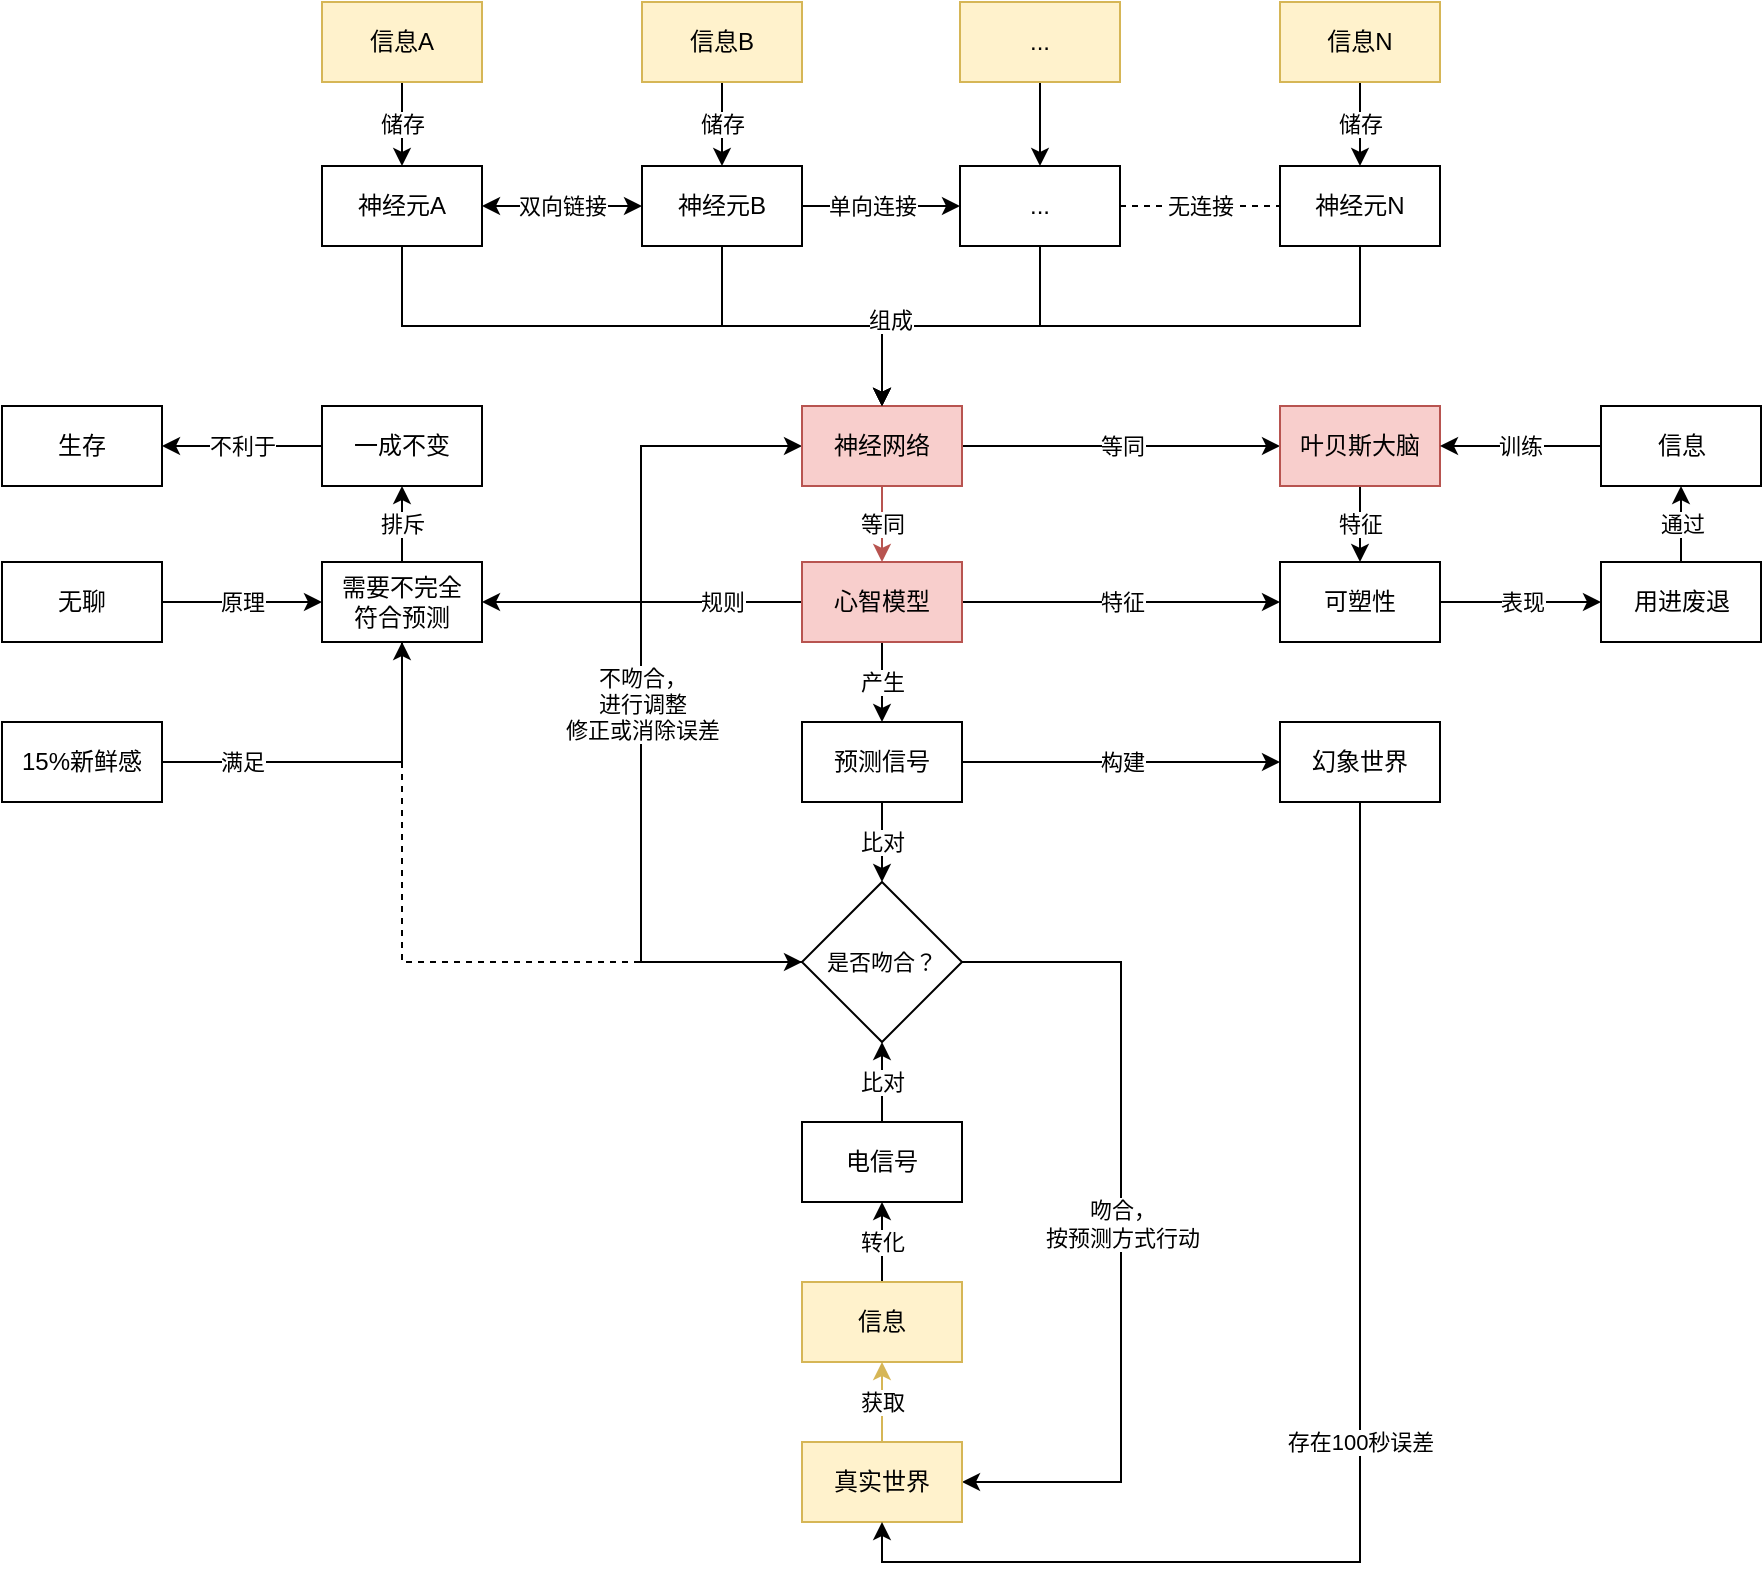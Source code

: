 <mxfile version="23.0.2" type="github">
  <diagram name="第 1 页" id="XvF2aFDsFJZ21GPqTzCf">
    <mxGraphModel dx="1434" dy="4253" grid="1" gridSize="10" guides="1" tooltips="1" connect="1" arrows="1" fold="1" page="1" pageScale="1" pageWidth="827" pageHeight="1169" math="0" shadow="0">
      <root>
        <mxCell id="0" />
        <mxCell id="1" parent="0" />
        <mxCell id="URVeLnV5q5m96tv4H8P8-46" value="转化" style="edgeStyle=orthogonalEdgeStyle;rounded=0;orthogonalLoop=1;jettySize=auto;html=1;" edge="1" parent="1" source="URVeLnV5q5m96tv4H8P8-2" target="URVeLnV5q5m96tv4H8P8-3">
          <mxGeometry relative="1" as="geometry" />
        </mxCell>
        <mxCell id="URVeLnV5q5m96tv4H8P8-2" value="信息" style="rounded=0;whiteSpace=wrap;html=1;fillColor=#fff2cc;strokeColor=#d6b656;" vertex="1" parent="1">
          <mxGeometry x="680" y="-2760" width="80" height="40" as="geometry" />
        </mxCell>
        <mxCell id="URVeLnV5q5m96tv4H8P8-47" value="比对" style="edgeStyle=orthogonalEdgeStyle;rounded=0;orthogonalLoop=1;jettySize=auto;html=1;" edge="1" parent="1" source="URVeLnV5q5m96tv4H8P8-3" target="URVeLnV5q5m96tv4H8P8-10">
          <mxGeometry relative="1" as="geometry" />
        </mxCell>
        <mxCell id="URVeLnV5q5m96tv4H8P8-3" value="电信号" style="rounded=0;whiteSpace=wrap;html=1;" vertex="1" parent="1">
          <mxGeometry x="680" y="-2840" width="80" height="40" as="geometry" />
        </mxCell>
        <mxCell id="URVeLnV5q5m96tv4H8P8-49" value="不吻合，&lt;br&gt;进行调整&lt;br&gt;修正或消除误差" style="edgeStyle=orthogonalEdgeStyle;rounded=0;orthogonalLoop=1;jettySize=auto;html=1;entryX=0;entryY=0.5;entryDx=0;entryDy=0;" edge="1" parent="1" source="URVeLnV5q5m96tv4H8P8-10" target="URVeLnV5q5m96tv4H8P8-14">
          <mxGeometry x="0.002" relative="1" as="geometry">
            <Array as="points">
              <mxPoint x="599.5" y="-2920" />
              <mxPoint x="599.5" y="-3178" />
            </Array>
            <mxPoint as="offset" />
          </mxGeometry>
        </mxCell>
        <mxCell id="URVeLnV5q5m96tv4H8P8-54" value="吻合，&lt;br&gt;按预测方式行动" style="edgeStyle=orthogonalEdgeStyle;rounded=0;orthogonalLoop=1;jettySize=auto;html=1;entryX=1;entryY=0.5;entryDx=0;entryDy=0;" edge="1" parent="1" source="URVeLnV5q5m96tv4H8P8-10" target="URVeLnV5q5m96tv4H8P8-52">
          <mxGeometry x="0.002" relative="1" as="geometry">
            <Array as="points">
              <mxPoint x="839.5" y="-2920" />
              <mxPoint x="839.5" y="-2660" />
            </Array>
            <mxPoint as="offset" />
          </mxGeometry>
        </mxCell>
        <mxCell id="URVeLnV5q5m96tv4H8P8-10" value="是否吻合？" style="rhombus;whiteSpace=wrap;html=1;fontFamily=Helvetica;fontSize=11;fontColor=default;" vertex="1" parent="1">
          <mxGeometry x="680" y="-2960" width="80" height="80" as="geometry" />
        </mxCell>
        <mxCell id="URVeLnV5q5m96tv4H8P8-18" value="双向链接" style="edgeStyle=orthogonalEdgeStyle;rounded=0;orthogonalLoop=1;jettySize=auto;html=1;entryX=0;entryY=0.5;entryDx=0;entryDy=0;strokeColor=default;startArrow=classic;startFill=1;" edge="1" parent="1" source="URVeLnV5q5m96tv4H8P8-13" target="URVeLnV5q5m96tv4H8P8-15">
          <mxGeometry relative="1" as="geometry" />
        </mxCell>
        <mxCell id="URVeLnV5q5m96tv4H8P8-34" style="edgeStyle=orthogonalEdgeStyle;rounded=0;orthogonalLoop=1;jettySize=auto;html=1;entryX=0.5;entryY=0;entryDx=0;entryDy=0;" edge="1" parent="1" source="URVeLnV5q5m96tv4H8P8-13" target="URVeLnV5q5m96tv4H8P8-14">
          <mxGeometry relative="1" as="geometry">
            <Array as="points">
              <mxPoint x="480" y="-3238" />
              <mxPoint x="720" y="-3238" />
            </Array>
          </mxGeometry>
        </mxCell>
        <mxCell id="URVeLnV5q5m96tv4H8P8-13" value="神经元A" style="rounded=0;whiteSpace=wrap;html=1;" vertex="1" parent="1">
          <mxGeometry x="440" y="-3318" width="80" height="40" as="geometry" />
        </mxCell>
        <mxCell id="URVeLnV5q5m96tv4H8P8-42" value="等同" style="edgeStyle=orthogonalEdgeStyle;rounded=0;orthogonalLoop=1;jettySize=auto;html=1;fillColor=#f8cecc;strokeColor=#b85450;" edge="1" parent="1" source="URVeLnV5q5m96tv4H8P8-14" target="URVeLnV5q5m96tv4H8P8-41">
          <mxGeometry relative="1" as="geometry" />
        </mxCell>
        <mxCell id="URVeLnV5q5m96tv4H8P8-65" value="等同" style="edgeStyle=orthogonalEdgeStyle;rounded=0;orthogonalLoop=1;jettySize=auto;html=1;entryX=0;entryY=0.5;entryDx=0;entryDy=0;" edge="1" parent="1" source="URVeLnV5q5m96tv4H8P8-14" target="URVeLnV5q5m96tv4H8P8-64">
          <mxGeometry relative="1" as="geometry" />
        </mxCell>
        <mxCell id="URVeLnV5q5m96tv4H8P8-14" value="神经网络" style="rounded=0;whiteSpace=wrap;html=1;fillColor=#f8cecc;strokeColor=#b85450;" vertex="1" parent="1">
          <mxGeometry x="680" y="-3198" width="80" height="40" as="geometry" />
        </mxCell>
        <mxCell id="URVeLnV5q5m96tv4H8P8-35" style="edgeStyle=orthogonalEdgeStyle;rounded=0;orthogonalLoop=1;jettySize=auto;html=1;entryX=0.5;entryY=0;entryDx=0;entryDy=0;" edge="1" parent="1" source="URVeLnV5q5m96tv4H8P8-15" target="URVeLnV5q5m96tv4H8P8-14">
          <mxGeometry relative="1" as="geometry" />
        </mxCell>
        <mxCell id="URVeLnV5q5m96tv4H8P8-38" value="" style="edgeStyle=orthogonalEdgeStyle;rounded=0;orthogonalLoop=1;jettySize=auto;html=1;" edge="1" parent="1" source="URVeLnV5q5m96tv4H8P8-15" target="URVeLnV5q5m96tv4H8P8-23">
          <mxGeometry relative="1" as="geometry" />
        </mxCell>
        <mxCell id="URVeLnV5q5m96tv4H8P8-40" value="单向连接" style="edgeLabel;html=1;align=center;verticalAlign=middle;resizable=0;points=[];" vertex="1" connectable="0" parent="URVeLnV5q5m96tv4H8P8-38">
          <mxGeometry x="-0.114" relative="1" as="geometry">
            <mxPoint as="offset" />
          </mxGeometry>
        </mxCell>
        <mxCell id="URVeLnV5q5m96tv4H8P8-15" value="神经元B" style="rounded=0;whiteSpace=wrap;html=1;" vertex="1" parent="1">
          <mxGeometry x="600" y="-3318" width="80" height="40" as="geometry" />
        </mxCell>
        <mxCell id="URVeLnV5q5m96tv4H8P8-17" value="储存" style="edgeStyle=orthogonalEdgeStyle;rounded=0;orthogonalLoop=1;jettySize=auto;html=1;" edge="1" parent="1" source="URVeLnV5q5m96tv4H8P8-16" target="URVeLnV5q5m96tv4H8P8-13">
          <mxGeometry relative="1" as="geometry" />
        </mxCell>
        <mxCell id="URVeLnV5q5m96tv4H8P8-16" value="信息A" style="rounded=0;whiteSpace=wrap;html=1;fillColor=#fff2cc;strokeColor=#d6b656;" vertex="1" parent="1">
          <mxGeometry x="440" y="-3400" width="80" height="40" as="geometry" />
        </mxCell>
        <mxCell id="URVeLnV5q5m96tv4H8P8-22" value="储存" style="edgeStyle=orthogonalEdgeStyle;rounded=0;orthogonalLoop=1;jettySize=auto;html=1;" edge="1" parent="1" source="URVeLnV5q5m96tv4H8P8-21" target="URVeLnV5q5m96tv4H8P8-15">
          <mxGeometry relative="1" as="geometry" />
        </mxCell>
        <mxCell id="URVeLnV5q5m96tv4H8P8-21" value="信息B" style="rounded=0;whiteSpace=wrap;html=1;fillColor=#fff2cc;strokeColor=#d6b656;" vertex="1" parent="1">
          <mxGeometry x="600" y="-3400" width="80" height="40" as="geometry" />
        </mxCell>
        <mxCell id="URVeLnV5q5m96tv4H8P8-36" style="edgeStyle=orthogonalEdgeStyle;rounded=0;orthogonalLoop=1;jettySize=auto;html=1;entryX=0.5;entryY=0;entryDx=0;entryDy=0;" edge="1" parent="1" source="URVeLnV5q5m96tv4H8P8-23" target="URVeLnV5q5m96tv4H8P8-14">
          <mxGeometry relative="1" as="geometry" />
        </mxCell>
        <mxCell id="URVeLnV5q5m96tv4H8P8-39" value="无连接" style="edgeStyle=orthogonalEdgeStyle;rounded=0;orthogonalLoop=1;jettySize=auto;html=1;endArrow=none;endFill=0;dashed=1;" edge="1" parent="1" source="URVeLnV5q5m96tv4H8P8-23" target="URVeLnV5q5m96tv4H8P8-25">
          <mxGeometry relative="1" as="geometry" />
        </mxCell>
        <mxCell id="URVeLnV5q5m96tv4H8P8-23" value="..." style="rounded=0;whiteSpace=wrap;html=1;" vertex="1" parent="1">
          <mxGeometry x="759" y="-3318" width="80" height="40" as="geometry" />
        </mxCell>
        <mxCell id="URVeLnV5q5m96tv4H8P8-37" style="edgeStyle=orthogonalEdgeStyle;rounded=0;orthogonalLoop=1;jettySize=auto;html=1;entryX=0.5;entryY=0;entryDx=0;entryDy=0;" edge="1" parent="1" source="URVeLnV5q5m96tv4H8P8-25" target="URVeLnV5q5m96tv4H8P8-14">
          <mxGeometry relative="1" as="geometry">
            <Array as="points">
              <mxPoint x="959" y="-3238" />
              <mxPoint x="720" y="-3238" />
            </Array>
          </mxGeometry>
        </mxCell>
        <mxCell id="URVeLnV5q5m96tv4H8P8-56" value="组成" style="edgeLabel;html=1;align=center;verticalAlign=middle;resizable=0;points=[];" vertex="1" connectable="0" parent="URVeLnV5q5m96tv4H8P8-37">
          <mxGeometry x="0.746" y="-2" relative="1" as="geometry">
            <mxPoint x="3" y="-1" as="offset" />
          </mxGeometry>
        </mxCell>
        <mxCell id="URVeLnV5q5m96tv4H8P8-25" value="神经元N" style="rounded=0;whiteSpace=wrap;html=1;" vertex="1" parent="1">
          <mxGeometry x="919" y="-3318" width="80" height="40" as="geometry" />
        </mxCell>
        <mxCell id="URVeLnV5q5m96tv4H8P8-29" value="储存" style="edgeStyle=orthogonalEdgeStyle;rounded=0;orthogonalLoop=1;jettySize=auto;html=1;" edge="1" parent="1" source="URVeLnV5q5m96tv4H8P8-26" target="URVeLnV5q5m96tv4H8P8-25">
          <mxGeometry relative="1" as="geometry" />
        </mxCell>
        <mxCell id="URVeLnV5q5m96tv4H8P8-26" value="信息N" style="rounded=0;whiteSpace=wrap;html=1;fillColor=#fff2cc;strokeColor=#d6b656;" vertex="1" parent="1">
          <mxGeometry x="919" y="-3400" width="80" height="40" as="geometry" />
        </mxCell>
        <mxCell id="URVeLnV5q5m96tv4H8P8-28" value="" style="edgeStyle=orthogonalEdgeStyle;rounded=0;orthogonalLoop=1;jettySize=auto;html=1;" edge="1" parent="1" source="URVeLnV5q5m96tv4H8P8-27" target="URVeLnV5q5m96tv4H8P8-23">
          <mxGeometry relative="1" as="geometry" />
        </mxCell>
        <mxCell id="URVeLnV5q5m96tv4H8P8-27" value="..." style="rounded=0;whiteSpace=wrap;html=1;fillColor=#fff2cc;strokeColor=#d6b656;" vertex="1" parent="1">
          <mxGeometry x="759" y="-3400" width="80" height="40" as="geometry" />
        </mxCell>
        <mxCell id="URVeLnV5q5m96tv4H8P8-44" value="产生" style="edgeStyle=orthogonalEdgeStyle;rounded=0;orthogonalLoop=1;jettySize=auto;html=1;" edge="1" parent="1" source="URVeLnV5q5m96tv4H8P8-41" target="URVeLnV5q5m96tv4H8P8-43">
          <mxGeometry relative="1" as="geometry" />
        </mxCell>
        <mxCell id="URVeLnV5q5m96tv4H8P8-66" value="特征" style="edgeStyle=orthogonalEdgeStyle;rounded=0;orthogonalLoop=1;jettySize=auto;html=1;entryX=0;entryY=0.5;entryDx=0;entryDy=0;" edge="1" parent="1" source="URVeLnV5q5m96tv4H8P8-41" target="URVeLnV5q5m96tv4H8P8-63">
          <mxGeometry relative="1" as="geometry" />
        </mxCell>
        <mxCell id="URVeLnV5q5m96tv4H8P8-89" style="edgeStyle=orthogonalEdgeStyle;rounded=0;orthogonalLoop=1;jettySize=auto;html=1;entryX=1;entryY=0.5;entryDx=0;entryDy=0;" edge="1" parent="1" source="URVeLnV5q5m96tv4H8P8-41" target="URVeLnV5q5m96tv4H8P8-85">
          <mxGeometry relative="1" as="geometry" />
        </mxCell>
        <mxCell id="URVeLnV5q5m96tv4H8P8-91" value="规则" style="edgeLabel;html=1;align=center;verticalAlign=middle;resizable=0;points=[];" vertex="1" connectable="0" parent="URVeLnV5q5m96tv4H8P8-89">
          <mxGeometry x="-0.5" relative="1" as="geometry">
            <mxPoint as="offset" />
          </mxGeometry>
        </mxCell>
        <mxCell id="URVeLnV5q5m96tv4H8P8-41" value="心智模型" style="rounded=0;whiteSpace=wrap;html=1;fillColor=#f8cecc;strokeColor=#b85450;" vertex="1" parent="1">
          <mxGeometry x="680" y="-3120" width="80" height="40" as="geometry" />
        </mxCell>
        <mxCell id="URVeLnV5q5m96tv4H8P8-45" value="比对" style="edgeStyle=orthogonalEdgeStyle;rounded=0;orthogonalLoop=1;jettySize=auto;html=1;" edge="1" parent="1" source="URVeLnV5q5m96tv4H8P8-43" target="URVeLnV5q5m96tv4H8P8-10">
          <mxGeometry relative="1" as="geometry" />
        </mxCell>
        <mxCell id="URVeLnV5q5m96tv4H8P8-60" value="构建" style="edgeStyle=orthogonalEdgeStyle;rounded=0;orthogonalLoop=1;jettySize=auto;html=1;entryX=0;entryY=0.5;entryDx=0;entryDy=0;" edge="1" parent="1" source="URVeLnV5q5m96tv4H8P8-43" target="URVeLnV5q5m96tv4H8P8-59">
          <mxGeometry relative="1" as="geometry" />
        </mxCell>
        <mxCell id="URVeLnV5q5m96tv4H8P8-43" value="预测信号" style="rounded=0;whiteSpace=wrap;html=1;" vertex="1" parent="1">
          <mxGeometry x="680" y="-3040" width="80" height="40" as="geometry" />
        </mxCell>
        <mxCell id="URVeLnV5q5m96tv4H8P8-53" value="获取" style="edgeStyle=orthogonalEdgeStyle;rounded=0;orthogonalLoop=1;jettySize=auto;html=1;fillColor=#fff2cc;strokeColor=#d6b656;" edge="1" parent="1" source="URVeLnV5q5m96tv4H8P8-52" target="URVeLnV5q5m96tv4H8P8-2">
          <mxGeometry relative="1" as="geometry" />
        </mxCell>
        <mxCell id="URVeLnV5q5m96tv4H8P8-52" value="真实世界" style="rounded=0;whiteSpace=wrap;html=1;fillColor=#fff2cc;strokeColor=#d6b656;" vertex="1" parent="1">
          <mxGeometry x="680" y="-2680" width="80" height="40" as="geometry" />
        </mxCell>
        <mxCell id="URVeLnV5q5m96tv4H8P8-62" value="存在100秒误差" style="edgeStyle=orthogonalEdgeStyle;rounded=0;orthogonalLoop=1;jettySize=auto;html=1;entryX=0.5;entryY=1;entryDx=0;entryDy=0;" edge="1" parent="1" source="URVeLnV5q5m96tv4H8P8-59" target="URVeLnV5q5m96tv4H8P8-52">
          <mxGeometry x="0.002" relative="1" as="geometry">
            <Array as="points">
              <mxPoint x="959.5" y="-2620" />
              <mxPoint x="720.5" y="-2620" />
            </Array>
            <mxPoint as="offset" />
          </mxGeometry>
        </mxCell>
        <mxCell id="URVeLnV5q5m96tv4H8P8-59" value="幻象世界" style="rounded=0;whiteSpace=wrap;html=1;" vertex="1" parent="1">
          <mxGeometry x="919" y="-3040" width="80" height="40" as="geometry" />
        </mxCell>
        <mxCell id="URVeLnV5q5m96tv4H8P8-69" value="表现" style="edgeStyle=orthogonalEdgeStyle;rounded=0;orthogonalLoop=1;jettySize=auto;html=1;" edge="1" parent="1" source="URVeLnV5q5m96tv4H8P8-63" target="URVeLnV5q5m96tv4H8P8-68">
          <mxGeometry relative="1" as="geometry" />
        </mxCell>
        <mxCell id="URVeLnV5q5m96tv4H8P8-63" value="可塑性" style="rounded=0;whiteSpace=wrap;html=1;" vertex="1" parent="1">
          <mxGeometry x="919" y="-3120" width="80" height="40" as="geometry" />
        </mxCell>
        <mxCell id="URVeLnV5q5m96tv4H8P8-67" value="特征" style="edgeStyle=orthogonalEdgeStyle;rounded=0;orthogonalLoop=1;jettySize=auto;html=1;" edge="1" parent="1" source="URVeLnV5q5m96tv4H8P8-64" target="URVeLnV5q5m96tv4H8P8-63">
          <mxGeometry relative="1" as="geometry" />
        </mxCell>
        <mxCell id="URVeLnV5q5m96tv4H8P8-64" value="叶贝斯大脑" style="rounded=0;whiteSpace=wrap;html=1;fillColor=#f8cecc;strokeColor=#b85450;" vertex="1" parent="1">
          <mxGeometry x="919" y="-3198" width="80" height="40" as="geometry" />
        </mxCell>
        <mxCell id="URVeLnV5q5m96tv4H8P8-73" value="通过" style="edgeStyle=orthogonalEdgeStyle;rounded=0;orthogonalLoop=1;jettySize=auto;html=1;" edge="1" parent="1" source="URVeLnV5q5m96tv4H8P8-68" target="URVeLnV5q5m96tv4H8P8-70">
          <mxGeometry relative="1" as="geometry" />
        </mxCell>
        <mxCell id="URVeLnV5q5m96tv4H8P8-68" value="用进废退" style="rounded=0;whiteSpace=wrap;html=1;" vertex="1" parent="1">
          <mxGeometry x="1079.5" y="-3120" width="80" height="40" as="geometry" />
        </mxCell>
        <mxCell id="URVeLnV5q5m96tv4H8P8-71" value="训练" style="edgeStyle=orthogonalEdgeStyle;rounded=0;orthogonalLoop=1;jettySize=auto;html=1;" edge="1" parent="1" source="URVeLnV5q5m96tv4H8P8-70" target="URVeLnV5q5m96tv4H8P8-64">
          <mxGeometry relative="1" as="geometry" />
        </mxCell>
        <mxCell id="URVeLnV5q5m96tv4H8P8-70" value="信息" style="rounded=0;whiteSpace=wrap;html=1;" vertex="1" parent="1">
          <mxGeometry x="1079.5" y="-3198" width="80" height="40" as="geometry" />
        </mxCell>
        <mxCell id="URVeLnV5q5m96tv4H8P8-93" value="不利于" style="edgeStyle=orthogonalEdgeStyle;rounded=0;orthogonalLoop=1;jettySize=auto;html=1;" edge="1" parent="1" source="URVeLnV5q5m96tv4H8P8-74" target="URVeLnV5q5m96tv4H8P8-81">
          <mxGeometry relative="1" as="geometry" />
        </mxCell>
        <mxCell id="URVeLnV5q5m96tv4H8P8-74" value="一成不变" style="rounded=0;whiteSpace=wrap;html=1;" vertex="1" parent="1">
          <mxGeometry x="440" y="-3198" width="80" height="40" as="geometry" />
        </mxCell>
        <mxCell id="URVeLnV5q5m96tv4H8P8-95" value="" style="edgeStyle=orthogonalEdgeStyle;rounded=0;orthogonalLoop=1;jettySize=auto;html=1;" edge="1" parent="1" source="URVeLnV5q5m96tv4H8P8-80" target="URVeLnV5q5m96tv4H8P8-85">
          <mxGeometry relative="1" as="geometry" />
        </mxCell>
        <mxCell id="URVeLnV5q5m96tv4H8P8-96" value="原理" style="edgeLabel;html=1;align=center;verticalAlign=middle;resizable=0;points=[];" vertex="1" connectable="0" parent="URVeLnV5q5m96tv4H8P8-95">
          <mxGeometry relative="1" as="geometry">
            <mxPoint as="offset" />
          </mxGeometry>
        </mxCell>
        <mxCell id="URVeLnV5q5m96tv4H8P8-80" value="无聊" style="rounded=0;whiteSpace=wrap;html=1;" vertex="1" parent="1">
          <mxGeometry x="280" y="-3120" width="80" height="40" as="geometry" />
        </mxCell>
        <mxCell id="URVeLnV5q5m96tv4H8P8-81" value="生存" style="rounded=0;whiteSpace=wrap;html=1;" vertex="1" parent="1">
          <mxGeometry x="280" y="-3198" width="80" height="40" as="geometry" />
        </mxCell>
        <mxCell id="URVeLnV5q5m96tv4H8P8-90" value="排斥" style="edgeStyle=orthogonalEdgeStyle;rounded=0;orthogonalLoop=1;jettySize=auto;html=1;" edge="1" parent="1" source="URVeLnV5q5m96tv4H8P8-85" target="URVeLnV5q5m96tv4H8P8-74">
          <mxGeometry relative="1" as="geometry" />
        </mxCell>
        <mxCell id="URVeLnV5q5m96tv4H8P8-98" style="edgeStyle=orthogonalEdgeStyle;rounded=0;orthogonalLoop=1;jettySize=auto;html=1;entryX=0;entryY=0.5;entryDx=0;entryDy=0;dashed=1;" edge="1" parent="1" source="URVeLnV5q5m96tv4H8P8-85" target="URVeLnV5q5m96tv4H8P8-10">
          <mxGeometry relative="1" as="geometry">
            <Array as="points">
              <mxPoint x="480" y="-2920" />
            </Array>
          </mxGeometry>
        </mxCell>
        <mxCell id="URVeLnV5q5m96tv4H8P8-85" value="需要不完全&lt;br&gt;符合预测" style="rounded=0;whiteSpace=wrap;html=1;" vertex="1" parent="1">
          <mxGeometry x="440" y="-3120" width="80" height="40" as="geometry" />
        </mxCell>
        <mxCell id="URVeLnV5q5m96tv4H8P8-100" style="edgeStyle=orthogonalEdgeStyle;rounded=0;orthogonalLoop=1;jettySize=auto;html=1;entryX=0.5;entryY=1;entryDx=0;entryDy=0;" edge="1" parent="1" source="URVeLnV5q5m96tv4H8P8-99" target="URVeLnV5q5m96tv4H8P8-85">
          <mxGeometry relative="1" as="geometry" />
        </mxCell>
        <mxCell id="URVeLnV5q5m96tv4H8P8-101" value="满足" style="edgeLabel;html=1;align=center;verticalAlign=middle;resizable=0;points=[];" vertex="1" connectable="0" parent="URVeLnV5q5m96tv4H8P8-100">
          <mxGeometry x="-0.556" relative="1" as="geometry">
            <mxPoint as="offset" />
          </mxGeometry>
        </mxCell>
        <mxCell id="URVeLnV5q5m96tv4H8P8-99" value="15%新鲜感" style="rounded=0;whiteSpace=wrap;html=1;" vertex="1" parent="1">
          <mxGeometry x="280" y="-3040" width="80" height="40" as="geometry" />
        </mxCell>
      </root>
    </mxGraphModel>
  </diagram>
</mxfile>
